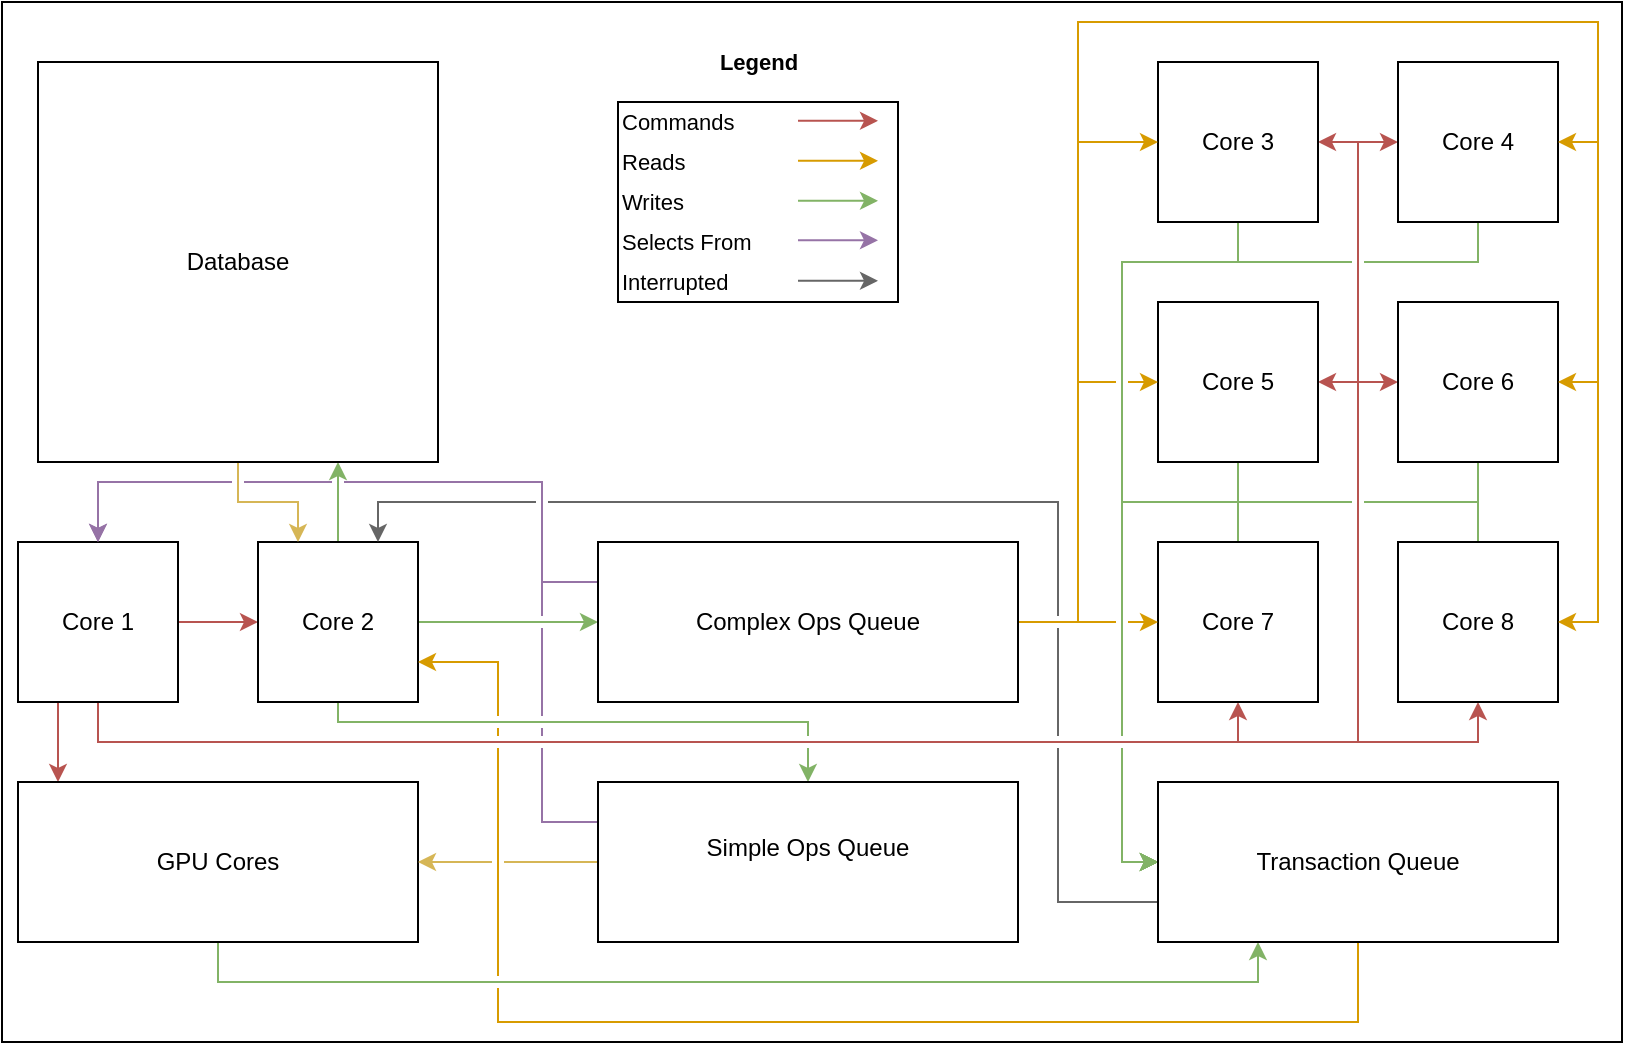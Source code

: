 <mxfile version="14.6.11" type="device"><diagram id="qOWYu0OoQ5gdlTNn9lz0" name="Page-1"><mxGraphModel dx="810" dy="453" grid="1" gridSize="10" guides="1" tooltips="1" connect="1" arrows="1" fold="1" page="1" pageScale="1" pageWidth="827" pageHeight="1169" math="0" shadow="0"><root><mxCell id="0"/><mxCell id="1" parent="0"/><mxCell id="4zPTEgddHaEXYCceDyUt-103" value="" style="rounded=0;whiteSpace=wrap;html=1;labelBackgroundColor=#ffffff;fontSize=7;align=left;" vertex="1" parent="1"><mxGeometry x="10" y="10" width="810" height="520" as="geometry"/></mxCell><mxCell id="4zPTEgddHaEXYCceDyUt-97" value="" style="rounded=0;whiteSpace=wrap;html=1;labelBackgroundColor=#ffffff;fontSize=7;align=left;" vertex="1" parent="1"><mxGeometry x="318" y="60" width="140" height="100" as="geometry"/></mxCell><mxCell id="4zPTEgddHaEXYCceDyUt-18" style="edgeStyle=orthogonalEdgeStyle;rounded=0;jumpStyle=arc;orthogonalLoop=1;jettySize=auto;html=1;strokeColor=#b85450;entryX=0.5;entryY=1;entryDx=0;entryDy=0;fillColor=#f8cecc;" edge="1" parent="1" source="4zPTEgddHaEXYCceDyUt-1" target="4zPTEgddHaEXYCceDyUt-3"><mxGeometry relative="1" as="geometry"><Array as="points"><mxPoint x="58" y="380"/><mxPoint x="628" y="380"/></Array></mxGeometry></mxCell><mxCell id="4zPTEgddHaEXYCceDyUt-20" style="edgeStyle=orthogonalEdgeStyle;rounded=0;jumpStyle=arc;orthogonalLoop=1;jettySize=auto;html=1;strokeColor=#b85450;fillColor=#f8cecc;" edge="1" parent="1" source="4zPTEgddHaEXYCceDyUt-1" target="4zPTEgddHaEXYCceDyUt-7"><mxGeometry relative="1" as="geometry"/></mxCell><mxCell id="4zPTEgddHaEXYCceDyUt-31" style="edgeStyle=orthogonalEdgeStyle;rounded=0;jumpStyle=arc;orthogonalLoop=1;jettySize=auto;html=1;entryX=0.1;entryY=0;entryDx=0;entryDy=0;strokeColor=#b85450;entryPerimeter=0;fillColor=#f8cecc;" edge="1" parent="1" source="4zPTEgddHaEXYCceDyUt-1" target="4zPTEgddHaEXYCceDyUt-12"><mxGeometry relative="1" as="geometry"><Array as="points"><mxPoint x="38" y="370"/><mxPoint x="38" y="370"/></Array></mxGeometry></mxCell><mxCell id="4zPTEgddHaEXYCceDyUt-32" style="edgeStyle=orthogonalEdgeStyle;rounded=0;jumpStyle=arc;orthogonalLoop=1;jettySize=auto;html=1;entryX=1;entryY=0.5;entryDx=0;entryDy=0;strokeColor=#b85450;fillColor=#f8cecc;" edge="1" parent="1" source="4zPTEgddHaEXYCceDyUt-1" target="4zPTEgddHaEXYCceDyUt-6"><mxGeometry relative="1" as="geometry"><Array as="points"><mxPoint x="58" y="380"/><mxPoint x="688" y="380"/><mxPoint x="688" y="200"/></Array></mxGeometry></mxCell><mxCell id="4zPTEgddHaEXYCceDyUt-33" style="edgeStyle=orthogonalEdgeStyle;rounded=0;jumpStyle=arc;orthogonalLoop=1;jettySize=auto;html=1;entryX=0.5;entryY=1;entryDx=0;entryDy=0;strokeColor=#b85450;fillColor=#f8cecc;" edge="1" parent="1" source="4zPTEgddHaEXYCceDyUt-1" target="4zPTEgddHaEXYCceDyUt-4"><mxGeometry relative="1" as="geometry"><Array as="points"><mxPoint x="58" y="380"/><mxPoint x="748" y="380"/></Array></mxGeometry></mxCell><mxCell id="4zPTEgddHaEXYCceDyUt-34" style="edgeStyle=orthogonalEdgeStyle;rounded=0;jumpStyle=arc;orthogonalLoop=1;jettySize=auto;html=1;entryX=0;entryY=0.5;entryDx=0;entryDy=0;strokeColor=#b85450;fillColor=#f8cecc;" edge="1" parent="1" source="4zPTEgddHaEXYCceDyUt-1" target="4zPTEgddHaEXYCceDyUt-2"><mxGeometry relative="1" as="geometry"><Array as="points"><mxPoint x="58" y="380"/><mxPoint x="688" y="380"/><mxPoint x="688" y="200"/></Array></mxGeometry></mxCell><mxCell id="4zPTEgddHaEXYCceDyUt-35" style="edgeStyle=orthogonalEdgeStyle;rounded=0;jumpStyle=gap;orthogonalLoop=1;jettySize=auto;html=1;entryX=1;entryY=0.5;entryDx=0;entryDy=0;strokeColor=#b85450;fillColor=#f8cecc;" edge="1" parent="1" source="4zPTEgddHaEXYCceDyUt-1" target="4zPTEgddHaEXYCceDyUt-5"><mxGeometry relative="1" as="geometry"><Array as="points"><mxPoint x="58" y="380"/><mxPoint x="688" y="380"/><mxPoint x="688" y="80"/></Array></mxGeometry></mxCell><mxCell id="4zPTEgddHaEXYCceDyUt-36" style="edgeStyle=orthogonalEdgeStyle;rounded=0;jumpStyle=arc;orthogonalLoop=1;jettySize=auto;html=1;entryX=0;entryY=0.5;entryDx=0;entryDy=0;strokeColor=#b85450;fillColor=#f8cecc;" edge="1" parent="1" source="4zPTEgddHaEXYCceDyUt-1" target="4zPTEgddHaEXYCceDyUt-8"><mxGeometry relative="1" as="geometry"><Array as="points"><mxPoint x="58" y="380"/><mxPoint x="688" y="380"/><mxPoint x="688" y="80"/></Array></mxGeometry></mxCell><mxCell id="4zPTEgddHaEXYCceDyUt-44" value="Commands" style="edgeLabel;html=1;align=left;verticalAlign=middle;resizable=0;points=[];" vertex="1" connectable="0" parent="4zPTEgddHaEXYCceDyUt-36"><mxGeometry x="0.577" y="1" relative="1" as="geometry"><mxPoint x="-369" y="-195" as="offset"/></mxGeometry></mxCell><mxCell id="4zPTEgddHaEXYCceDyUt-1" value="Core 1" style="rounded=0;whiteSpace=wrap;html=1;" vertex="1" parent="1"><mxGeometry x="18" y="280" width="80" height="80" as="geometry"/></mxCell><mxCell id="4zPTEgddHaEXYCceDyUt-74" style="edgeStyle=orthogonalEdgeStyle;rounded=0;jumpStyle=gap;orthogonalLoop=1;jettySize=auto;html=1;entryX=0;entryY=0.5;entryDx=0;entryDy=0;fontSize=7;fontColor=#000000;strokeColor=#82b366;fillColor=#d5e8d4;" edge="1" parent="1" source="4zPTEgddHaEXYCceDyUt-2" target="4zPTEgddHaEXYCceDyUt-25"><mxGeometry relative="1" as="geometry"><Array as="points"><mxPoint x="748" y="260"/><mxPoint x="570" y="260"/><mxPoint x="570" y="440"/></Array></mxGeometry></mxCell><mxCell id="4zPTEgddHaEXYCceDyUt-2" value="Core 6" style="rounded=0;whiteSpace=wrap;html=1;" vertex="1" parent="1"><mxGeometry x="708" y="160" width="80" height="80" as="geometry"/></mxCell><mxCell id="4zPTEgddHaEXYCceDyUt-71" style="edgeStyle=orthogonalEdgeStyle;rounded=0;jumpStyle=gap;orthogonalLoop=1;jettySize=auto;html=1;entryX=0;entryY=0.5;entryDx=0;entryDy=0;fontSize=7;fontColor=#000000;strokeColor=#82b366;fillColor=#d5e8d4;exitX=0.5;exitY=0;exitDx=0;exitDy=0;" edge="1" parent="1" source="4zPTEgddHaEXYCceDyUt-3" target="4zPTEgddHaEXYCceDyUt-25"><mxGeometry relative="1" as="geometry"><Array as="points"><mxPoint x="628" y="260"/><mxPoint x="570" y="260"/><mxPoint x="570" y="440"/></Array></mxGeometry></mxCell><mxCell id="4zPTEgddHaEXYCceDyUt-3" value="Core 7" style="rounded=0;whiteSpace=wrap;html=1;" vertex="1" parent="1"><mxGeometry x="588" y="280" width="80" height="80" as="geometry"/></mxCell><mxCell id="4zPTEgddHaEXYCceDyUt-72" style="edgeStyle=orthogonalEdgeStyle;rounded=0;jumpStyle=gap;orthogonalLoop=1;jettySize=auto;html=1;entryX=0;entryY=0.5;entryDx=0;entryDy=0;fontSize=7;fontColor=#000000;strokeColor=#82b366;fillColor=#d5e8d4;exitX=0.5;exitY=0;exitDx=0;exitDy=0;" edge="1" parent="1" source="4zPTEgddHaEXYCceDyUt-4" target="4zPTEgddHaEXYCceDyUt-25"><mxGeometry relative="1" as="geometry"><Array as="points"><mxPoint x="748" y="260"/><mxPoint x="570" y="260"/><mxPoint x="570" y="440"/></Array></mxGeometry></mxCell><mxCell id="4zPTEgddHaEXYCceDyUt-4" value="Core 8" style="rounded=0;whiteSpace=wrap;html=1;" vertex="1" parent="1"><mxGeometry x="708" y="280" width="80" height="80" as="geometry"/></mxCell><mxCell id="4zPTEgddHaEXYCceDyUt-75" style="edgeStyle=orthogonalEdgeStyle;rounded=0;jumpStyle=gap;orthogonalLoop=1;jettySize=auto;html=1;entryX=0;entryY=0.5;entryDx=0;entryDy=0;fontSize=7;fontColor=#000000;strokeColor=#82b366;fillColor=#d5e8d4;" edge="1" parent="1" source="4zPTEgddHaEXYCceDyUt-5" target="4zPTEgddHaEXYCceDyUt-25"><mxGeometry relative="1" as="geometry"><Array as="points"><mxPoint x="628" y="140"/><mxPoint x="570" y="140"/><mxPoint x="570" y="440"/></Array></mxGeometry></mxCell><mxCell id="4zPTEgddHaEXYCceDyUt-5" value="Core 3" style="rounded=0;whiteSpace=wrap;html=1;" vertex="1" parent="1"><mxGeometry x="588" y="40" width="80" height="80" as="geometry"/></mxCell><mxCell id="4zPTEgddHaEXYCceDyUt-73" style="edgeStyle=orthogonalEdgeStyle;rounded=0;jumpStyle=gap;orthogonalLoop=1;jettySize=auto;html=1;entryX=0;entryY=0.5;entryDx=0;entryDy=0;fontSize=7;fontColor=#000000;strokeColor=#82b366;fillColor=#d5e8d4;" edge="1" parent="1" source="4zPTEgddHaEXYCceDyUt-6" target="4zPTEgddHaEXYCceDyUt-25"><mxGeometry relative="1" as="geometry"><Array as="points"><mxPoint x="628" y="260"/><mxPoint x="570" y="260"/><mxPoint x="570" y="440"/></Array></mxGeometry></mxCell><mxCell id="4zPTEgddHaEXYCceDyUt-6" value="Core 5" style="rounded=0;whiteSpace=wrap;html=1;" vertex="1" parent="1"><mxGeometry x="588" y="160" width="80" height="80" as="geometry"/></mxCell><mxCell id="4zPTEgddHaEXYCceDyUt-37" style="edgeStyle=orthogonalEdgeStyle;rounded=0;jumpStyle=arc;orthogonalLoop=1;jettySize=auto;html=1;entryX=0;entryY=0.5;entryDx=0;entryDy=0;strokeColor=#82b366;fillColor=#d5e8d4;" edge="1" parent="1" source="4zPTEgddHaEXYCceDyUt-7" target="4zPTEgddHaEXYCceDyUt-10"><mxGeometry relative="1" as="geometry"/></mxCell><mxCell id="4zPTEgddHaEXYCceDyUt-80" style="edgeStyle=orthogonalEdgeStyle;rounded=0;jumpStyle=gap;orthogonalLoop=1;jettySize=auto;html=1;entryX=0.5;entryY=0;entryDx=0;entryDy=0;fontSize=7;fontColor=#000000;strokeColor=#82b366;fillColor=#d5e8d4;" edge="1" parent="1" source="4zPTEgddHaEXYCceDyUt-7" target="4zPTEgddHaEXYCceDyUt-79"><mxGeometry relative="1" as="geometry"><Array as="points"><mxPoint x="178" y="370"/><mxPoint x="413" y="370"/></Array></mxGeometry></mxCell><mxCell id="4zPTEgddHaEXYCceDyUt-102" style="edgeStyle=orthogonalEdgeStyle;rounded=0;jumpStyle=gap;orthogonalLoop=1;jettySize=auto;html=1;entryX=0.75;entryY=1;entryDx=0;entryDy=0;fontSize=7;fontColor=#000000;strokeColor=#82b366;fillColor=#d5e8d4;" edge="1" parent="1" source="4zPTEgddHaEXYCceDyUt-7" target="4zPTEgddHaEXYCceDyUt-9"><mxGeometry relative="1" as="geometry"/></mxCell><mxCell id="4zPTEgddHaEXYCceDyUt-7" value="Core 2" style="rounded=0;whiteSpace=wrap;html=1;" vertex="1" parent="1"><mxGeometry x="138" y="280" width="80" height="80" as="geometry"/></mxCell><mxCell id="4zPTEgddHaEXYCceDyUt-76" style="edgeStyle=orthogonalEdgeStyle;rounded=0;jumpStyle=gap;orthogonalLoop=1;jettySize=auto;html=1;entryX=0;entryY=0.5;entryDx=0;entryDy=0;fontSize=7;fontColor=#000000;strokeColor=#82b366;fillColor=#d5e8d4;" edge="1" parent="1" source="4zPTEgddHaEXYCceDyUt-8" target="4zPTEgddHaEXYCceDyUt-25"><mxGeometry relative="1" as="geometry"><Array as="points"><mxPoint x="748" y="140"/><mxPoint x="570" y="140"/><mxPoint x="570" y="440"/></Array></mxGeometry></mxCell><mxCell id="4zPTEgddHaEXYCceDyUt-8" value="Core 4" style="rounded=0;whiteSpace=wrap;html=1;" vertex="1" parent="1"><mxGeometry x="708" y="40" width="80" height="80" as="geometry"/></mxCell><mxCell id="4zPTEgddHaEXYCceDyUt-22" style="edgeStyle=orthogonalEdgeStyle;rounded=0;jumpStyle=gap;orthogonalLoop=1;jettySize=auto;html=1;entryX=0.25;entryY=0;entryDx=0;entryDy=0;strokeColor=#d6b656;fillColor=#fff2cc;" edge="1" parent="1" source="4zPTEgddHaEXYCceDyUt-9" target="4zPTEgddHaEXYCceDyUt-7"><mxGeometry relative="1" as="geometry"/></mxCell><mxCell id="4zPTEgddHaEXYCceDyUt-9" value="Database" style="rounded=0;whiteSpace=wrap;html=1;" vertex="1" parent="1"><mxGeometry x="28" y="40" width="200" height="200" as="geometry"/></mxCell><mxCell id="4zPTEgddHaEXYCceDyUt-64" style="edgeStyle=orthogonalEdgeStyle;rounded=0;jumpStyle=gap;orthogonalLoop=1;jettySize=auto;html=1;entryX=0;entryY=0.5;entryDx=0;entryDy=0;fontSize=7;fontColor=#000000;strokeColor=#d79b00;fillColor=#ffe6cc;" edge="1" parent="1" source="4zPTEgddHaEXYCceDyUt-10" target="4zPTEgddHaEXYCceDyUt-6"><mxGeometry relative="1" as="geometry"><Array as="points"><mxPoint x="548" y="320"/><mxPoint x="548" y="200"/></Array></mxGeometry></mxCell><mxCell id="4zPTEgddHaEXYCceDyUt-65" style="edgeStyle=orthogonalEdgeStyle;rounded=0;jumpStyle=gap;orthogonalLoop=1;jettySize=auto;html=1;entryX=0;entryY=0.5;entryDx=0;entryDy=0;fontSize=7;fontColor=#000000;strokeColor=#d79b00;fillColor=#ffe6cc;" edge="1" parent="1" source="4zPTEgddHaEXYCceDyUt-10" target="4zPTEgddHaEXYCceDyUt-5"><mxGeometry relative="1" as="geometry"><Array as="points"><mxPoint x="548" y="320"/><mxPoint x="548" y="80"/></Array></mxGeometry></mxCell><mxCell id="4zPTEgddHaEXYCceDyUt-66" style="edgeStyle=orthogonalEdgeStyle;rounded=0;jumpStyle=arc;orthogonalLoop=1;jettySize=auto;html=1;entryX=1;entryY=0.5;entryDx=0;entryDy=0;fontSize=7;fontColor=#000000;strokeColor=#d79b00;fillColor=#ffe6cc;" edge="1" parent="1" source="4zPTEgddHaEXYCceDyUt-10" target="4zPTEgddHaEXYCceDyUt-8"><mxGeometry relative="1" as="geometry"><Array as="points"><mxPoint x="548" y="320"/><mxPoint x="548" y="20"/><mxPoint x="808" y="20"/><mxPoint x="808" y="80"/></Array></mxGeometry></mxCell><mxCell id="4zPTEgddHaEXYCceDyUt-67" style="edgeStyle=orthogonalEdgeStyle;rounded=0;jumpStyle=arc;orthogonalLoop=1;jettySize=auto;html=1;entryX=1;entryY=0.5;entryDx=0;entryDy=0;fontSize=7;fontColor=#000000;strokeColor=#d79b00;fillColor=#ffe6cc;" edge="1" parent="1" source="4zPTEgddHaEXYCceDyUt-10" target="4zPTEgddHaEXYCceDyUt-2"><mxGeometry relative="1" as="geometry"><Array as="points"><mxPoint x="548" y="320"/><mxPoint x="548" y="20"/><mxPoint x="808" y="20"/><mxPoint x="808" y="200"/></Array></mxGeometry></mxCell><mxCell id="4zPTEgddHaEXYCceDyUt-68" style="edgeStyle=orthogonalEdgeStyle;rounded=0;jumpStyle=arc;orthogonalLoop=1;jettySize=auto;html=1;entryX=1;entryY=0.5;entryDx=0;entryDy=0;fontSize=7;fontColor=#000000;strokeColor=#d79b00;fillColor=#ffe6cc;" edge="1" parent="1" source="4zPTEgddHaEXYCceDyUt-10" target="4zPTEgddHaEXYCceDyUt-4"><mxGeometry relative="1" as="geometry"><Array as="points"><mxPoint x="548" y="320"/><mxPoint x="548" y="20"/><mxPoint x="808" y="20"/><mxPoint x="808" y="320"/></Array></mxGeometry></mxCell><mxCell id="4zPTEgddHaEXYCceDyUt-87" style="edgeStyle=orthogonalEdgeStyle;rounded=0;jumpStyle=gap;orthogonalLoop=1;jettySize=auto;html=1;entryX=0.5;entryY=0;entryDx=0;entryDy=0;fontSize=7;fontColor=#000000;strokeColor=#9673a6;fillColor=#e1d5e7;exitX=0;exitY=0.25;exitDx=0;exitDy=0;" edge="1" parent="1" source="4zPTEgddHaEXYCceDyUt-10" target="4zPTEgddHaEXYCceDyUt-1"><mxGeometry relative="1" as="geometry"><mxPoint x="413" y="220" as="sourcePoint"/><Array as="points"><mxPoint x="280" y="300"/><mxPoint x="280" y="250"/><mxPoint x="58" y="250"/></Array></mxGeometry></mxCell><mxCell id="4zPTEgddHaEXYCceDyUt-104" style="edgeStyle=orthogonalEdgeStyle;rounded=0;jumpStyle=gap;orthogonalLoop=1;jettySize=auto;html=1;entryX=0;entryY=0.5;entryDx=0;entryDy=0;fontSize=7;fontColor=#000000;strokeColor=#d79b00;fillColor=#ffe6cc;" edge="1" parent="1" source="4zPTEgddHaEXYCceDyUt-10" target="4zPTEgddHaEXYCceDyUt-3"><mxGeometry relative="1" as="geometry"><Array as="points"><mxPoint x="570" y="320"/><mxPoint x="570" y="320"/></Array></mxGeometry></mxCell><mxCell id="4zPTEgddHaEXYCceDyUt-10" value="Complex Ops Queue" style="rounded=0;whiteSpace=wrap;html=1;" vertex="1" parent="1"><mxGeometry x="308" y="280" width="210" height="80" as="geometry"/></mxCell><mxCell id="4zPTEgddHaEXYCceDyUt-83" style="edgeStyle=orthogonalEdgeStyle;rounded=0;jumpStyle=arc;orthogonalLoop=1;jettySize=auto;html=1;entryX=0.25;entryY=1;entryDx=0;entryDy=0;fontSize=7;fontColor=#000000;strokeColor=#82b366;fillColor=#d5e8d4;" edge="1" parent="1" source="4zPTEgddHaEXYCceDyUt-12" target="4zPTEgddHaEXYCceDyUt-25"><mxGeometry relative="1" as="geometry"><Array as="points"><mxPoint x="118" y="500"/><mxPoint x="638" y="500"/></Array></mxGeometry></mxCell><mxCell id="4zPTEgddHaEXYCceDyUt-12" value="GPU Cores" style="rounded=0;whiteSpace=wrap;html=1;" vertex="1" parent="1"><mxGeometry x="18" y="400" width="200" height="80" as="geometry"/></mxCell><mxCell id="4zPTEgddHaEXYCceDyUt-95" style="edgeStyle=orthogonalEdgeStyle;rounded=0;jumpStyle=gap;orthogonalLoop=1;jettySize=auto;html=1;entryX=0.75;entryY=0;entryDx=0;entryDy=0;fontSize=7;fontColor=#000000;strokeColor=#666666;exitX=0;exitY=0.75;exitDx=0;exitDy=0;fillColor=#f5f5f5;" edge="1" parent="1" source="4zPTEgddHaEXYCceDyUt-25" target="4zPTEgddHaEXYCceDyUt-7"><mxGeometry relative="1" as="geometry"><Array as="points"><mxPoint x="538" y="460"/><mxPoint x="538" y="260"/><mxPoint x="198" y="260"/></Array></mxGeometry></mxCell><mxCell id="4zPTEgddHaEXYCceDyUt-98" style="edgeStyle=orthogonalEdgeStyle;rounded=0;jumpStyle=gap;orthogonalLoop=1;jettySize=auto;html=1;entryX=1;entryY=0.75;entryDx=0;entryDy=0;fontSize=7;fontColor=#000000;strokeColor=#d79b00;fillColor=#ffe6cc;" edge="1" parent="1" source="4zPTEgddHaEXYCceDyUt-25" target="4zPTEgddHaEXYCceDyUt-7"><mxGeometry relative="1" as="geometry"><Array as="points"><mxPoint x="688" y="520"/><mxPoint x="258" y="520"/><mxPoint x="258" y="340"/></Array></mxGeometry></mxCell><mxCell id="4zPTEgddHaEXYCceDyUt-25" value="&lt;div&gt;Transaction Queue&lt;/div&gt;" style="rounded=0;whiteSpace=wrap;html=1;" vertex="1" parent="1"><mxGeometry x="588" y="400" width="200" height="80" as="geometry"/></mxCell><mxCell id="4zPTEgddHaEXYCceDyUt-49" value="" style="endArrow=classic;html=1;fontSize=7;fontColor=#EA6B66;strokeColor=#b85450;fillColor=#f8cecc;" edge="1" parent="1"><mxGeometry width="50" height="50" relative="1" as="geometry"><mxPoint x="408" y="69.42" as="sourcePoint"/><mxPoint x="448" y="69.42" as="targetPoint"/></mxGeometry></mxCell><mxCell id="4zPTEgddHaEXYCceDyUt-50" value="Reads" style="edgeLabel;html=1;align=left;verticalAlign=middle;resizable=0;points=[];" vertex="1" connectable="0" parent="1"><mxGeometry x="318" y="89.996" as="geometry"/></mxCell><mxCell id="4zPTEgddHaEXYCceDyUt-51" value="&lt;div&gt;Writes&lt;/div&gt;" style="edgeLabel;html=1;align=left;verticalAlign=middle;resizable=0;points=[];" vertex="1" connectable="0" parent="1"><mxGeometry x="318" y="109.996" as="geometry"/></mxCell><mxCell id="4zPTEgddHaEXYCceDyUt-55" value="Legend" style="edgeLabel;html=1;align=center;verticalAlign=middle;resizable=0;points=[];horizontal=1;fontStyle=1" vertex="1" connectable="0" parent="1"><mxGeometry x="388" y="39.996" as="geometry"/></mxCell><mxCell id="4zPTEgddHaEXYCceDyUt-57" value="" style="endArrow=classic;html=1;fontSize=7;fontColor=#EA6B66;strokeColor=#d79b00;fillColor=#ffe6cc;" edge="1" parent="1"><mxGeometry width="50" height="50" relative="1" as="geometry"><mxPoint x="408" y="89.42" as="sourcePoint"/><mxPoint x="448" y="89.42" as="targetPoint"/></mxGeometry></mxCell><mxCell id="4zPTEgddHaEXYCceDyUt-58" value="" style="endArrow=classic;html=1;fontSize=7;fontColor=#EA6B66;strokeColor=#82b366;fillColor=#d5e8d4;" edge="1" parent="1"><mxGeometry width="50" height="50" relative="1" as="geometry"><mxPoint x="408" y="109.42" as="sourcePoint"/><mxPoint x="448" y="109.42" as="targetPoint"/></mxGeometry></mxCell><mxCell id="4zPTEgddHaEXYCceDyUt-60" value="" style="endArrow=classic;html=1;fontSize=7;fontColor=#EA6B66;strokeColor=#666666;fillColor=#f5f5f5;" edge="1" parent="1"><mxGeometry width="50" height="50" relative="1" as="geometry"><mxPoint x="408" y="149.42" as="sourcePoint"/><mxPoint x="448" y="149.42" as="targetPoint"/></mxGeometry></mxCell><mxCell id="4zPTEgddHaEXYCceDyUt-82" style="edgeStyle=orthogonalEdgeStyle;rounded=0;jumpStyle=gap;orthogonalLoop=1;jettySize=auto;html=1;entryX=1;entryY=0.5;entryDx=0;entryDy=0;fontSize=7;fontColor=#000000;strokeColor=#d6b656;fillColor=#fff2cc;" edge="1" parent="1" source="4zPTEgddHaEXYCceDyUt-79" target="4zPTEgddHaEXYCceDyUt-12"><mxGeometry relative="1" as="geometry"/></mxCell><mxCell id="4zPTEgddHaEXYCceDyUt-86" style="edgeStyle=orthogonalEdgeStyle;rounded=0;jumpStyle=gap;orthogonalLoop=1;jettySize=auto;html=1;entryX=0.5;entryY=0;entryDx=0;entryDy=0;fontSize=7;fontColor=#000000;strokeColor=#9673a6;fillColor=#e1d5e7;exitX=0;exitY=0.25;exitDx=0;exitDy=0;" edge="1" parent="1" source="4zPTEgddHaEXYCceDyUt-79" target="4zPTEgddHaEXYCceDyUt-1"><mxGeometry relative="1" as="geometry"><Array as="points"><mxPoint x="280" y="420"/><mxPoint x="280" y="250"/><mxPoint x="58" y="250"/></Array></mxGeometry></mxCell><mxCell id="4zPTEgddHaEXYCceDyUt-79" value="&lt;div&gt;Simple Ops Queue&lt;/div&gt;&lt;div&gt;&lt;br&gt;&lt;/div&gt;" style="rounded=0;whiteSpace=wrap;html=1;" vertex="1" parent="1"><mxGeometry x="308" y="400" width="210" height="80" as="geometry"/></mxCell><mxCell id="4zPTEgddHaEXYCceDyUt-91" value="Selects From" style="edgeLabel;html=1;align=left;verticalAlign=middle;resizable=0;points=[];" vertex="1" connectable="0" parent="1"><mxGeometry x="318" y="129.996" as="geometry"/></mxCell><mxCell id="4zPTEgddHaEXYCceDyUt-93" value="" style="endArrow=classic;html=1;fontSize=7;fontColor=#EA6B66;strokeColor=#9673a6;fillColor=#e1d5e7;" edge="1" parent="1"><mxGeometry width="50" height="50" relative="1" as="geometry"><mxPoint x="408" y="129.13" as="sourcePoint"/><mxPoint x="448" y="129.13" as="targetPoint"/></mxGeometry></mxCell><mxCell id="4zPTEgddHaEXYCceDyUt-96" value="Interrupted" style="edgeLabel;html=1;align=left;verticalAlign=middle;resizable=0;points=[];" vertex="1" connectable="0" parent="1"><mxGeometry x="318" y="149.996" as="geometry"/></mxCell></root></mxGraphModel></diagram></mxfile>